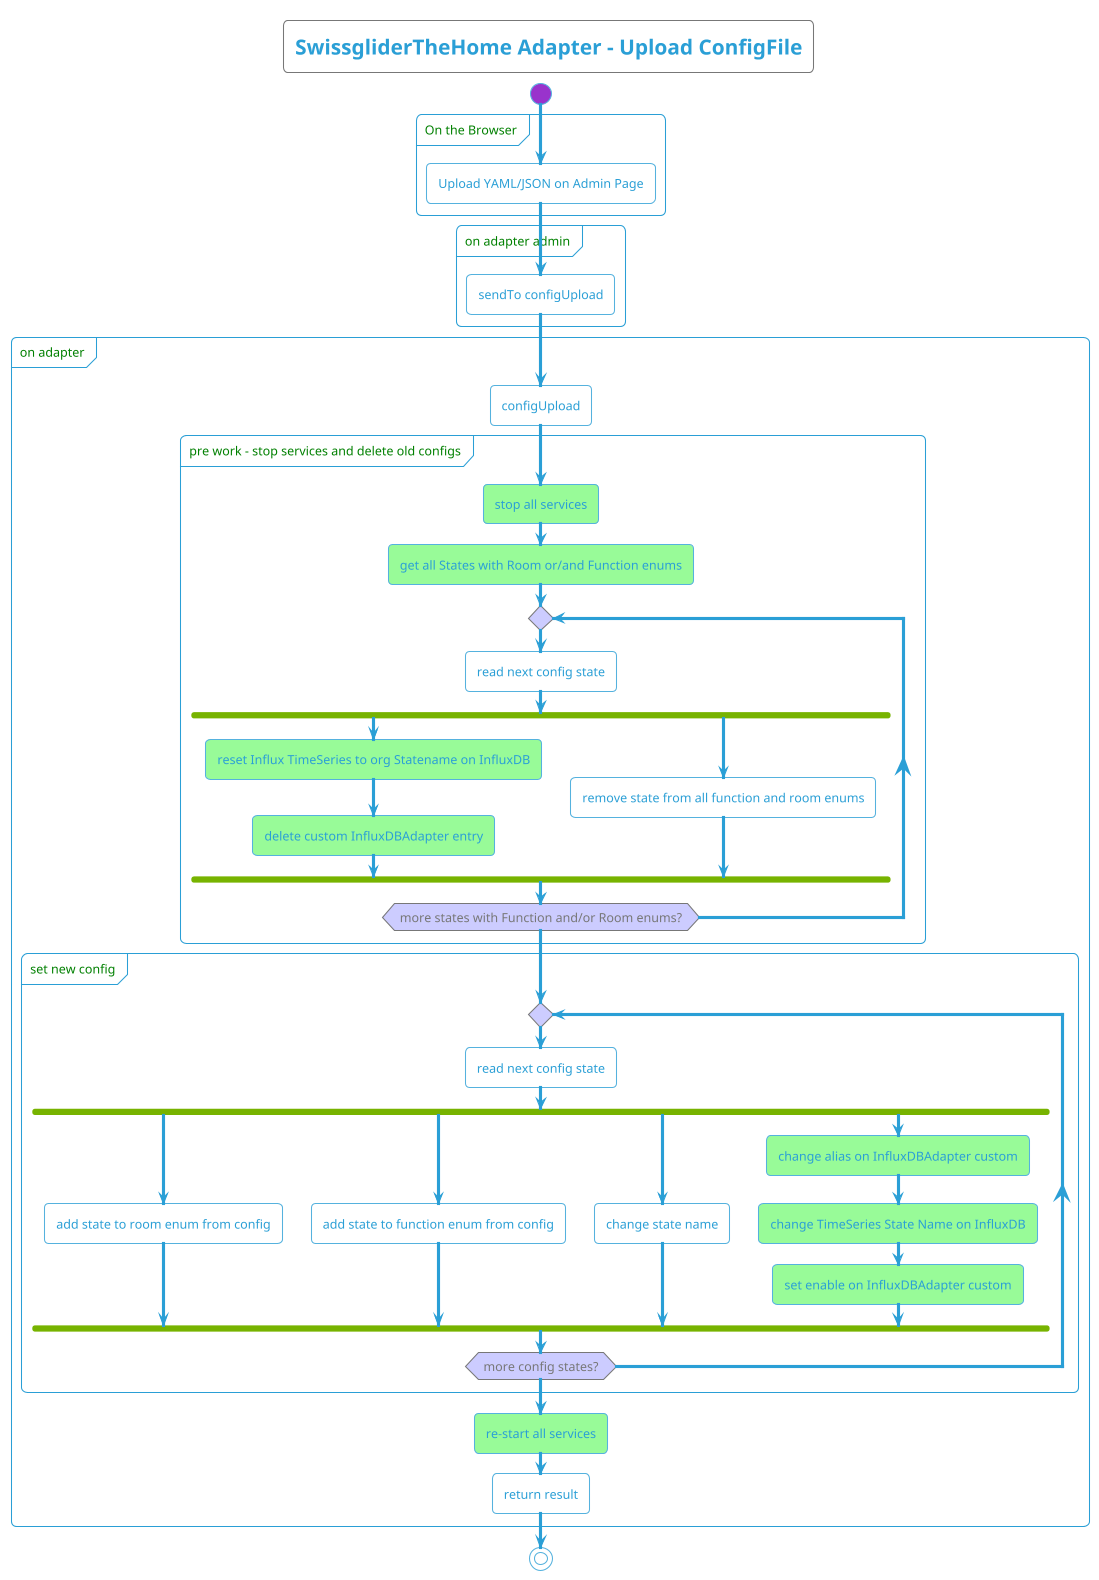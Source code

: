@startuml
!theme cyborg-outline

<style>
    diamond {
        BackgroundColor #ccf
    }
    partition {
        FontColor green
        RoundCorner 10
    }
  arrow {
    FontColor black
    FontName arial
  }
</style>

title
    SwissgliderTheHome Adapter - Upload ConfigFile
end title

start
partition "On the Browser" {
    :Upload YAML/JSON on Admin Page;
}
partition "on adapter admin" {
:sendTo configUpload;
}
partition "on adapter" {
    :configUpload;
    partition "pre work - stop services and delete old configs" {
        #palegreen:stop all services;
        #palegreen:get all States with Room or/and Function enums;
        repeat
            :read next config state;
            fork
                #palegreen:reset Influx TimeSeries to org Statename on InfluxDB;
                #palegreen:delete custom InfluxDBAdapter entry;
                fork again
                :remove state from all function and room enums;
            end fork
        repeat while (more states with Function and/or Room enums?)
    }
    partition "set new config" {
        repeat
            :read next config state;
            fork
                :add state to room enum from config;
                fork again
                :add state to function enum from config;
                fork again
                :change state name;
                fork again
                #palegreen:change alias on InfluxDBAdapter custom;
                #palegreen:change TimeSeries State Name on InfluxDB;
                #palegreen:set enable on InfluxDBAdapter custom;
            end fork
        repeat while (more config states?)
    }
    #palegreen:re-start all services;
    :return result;
}
stop

@enduml